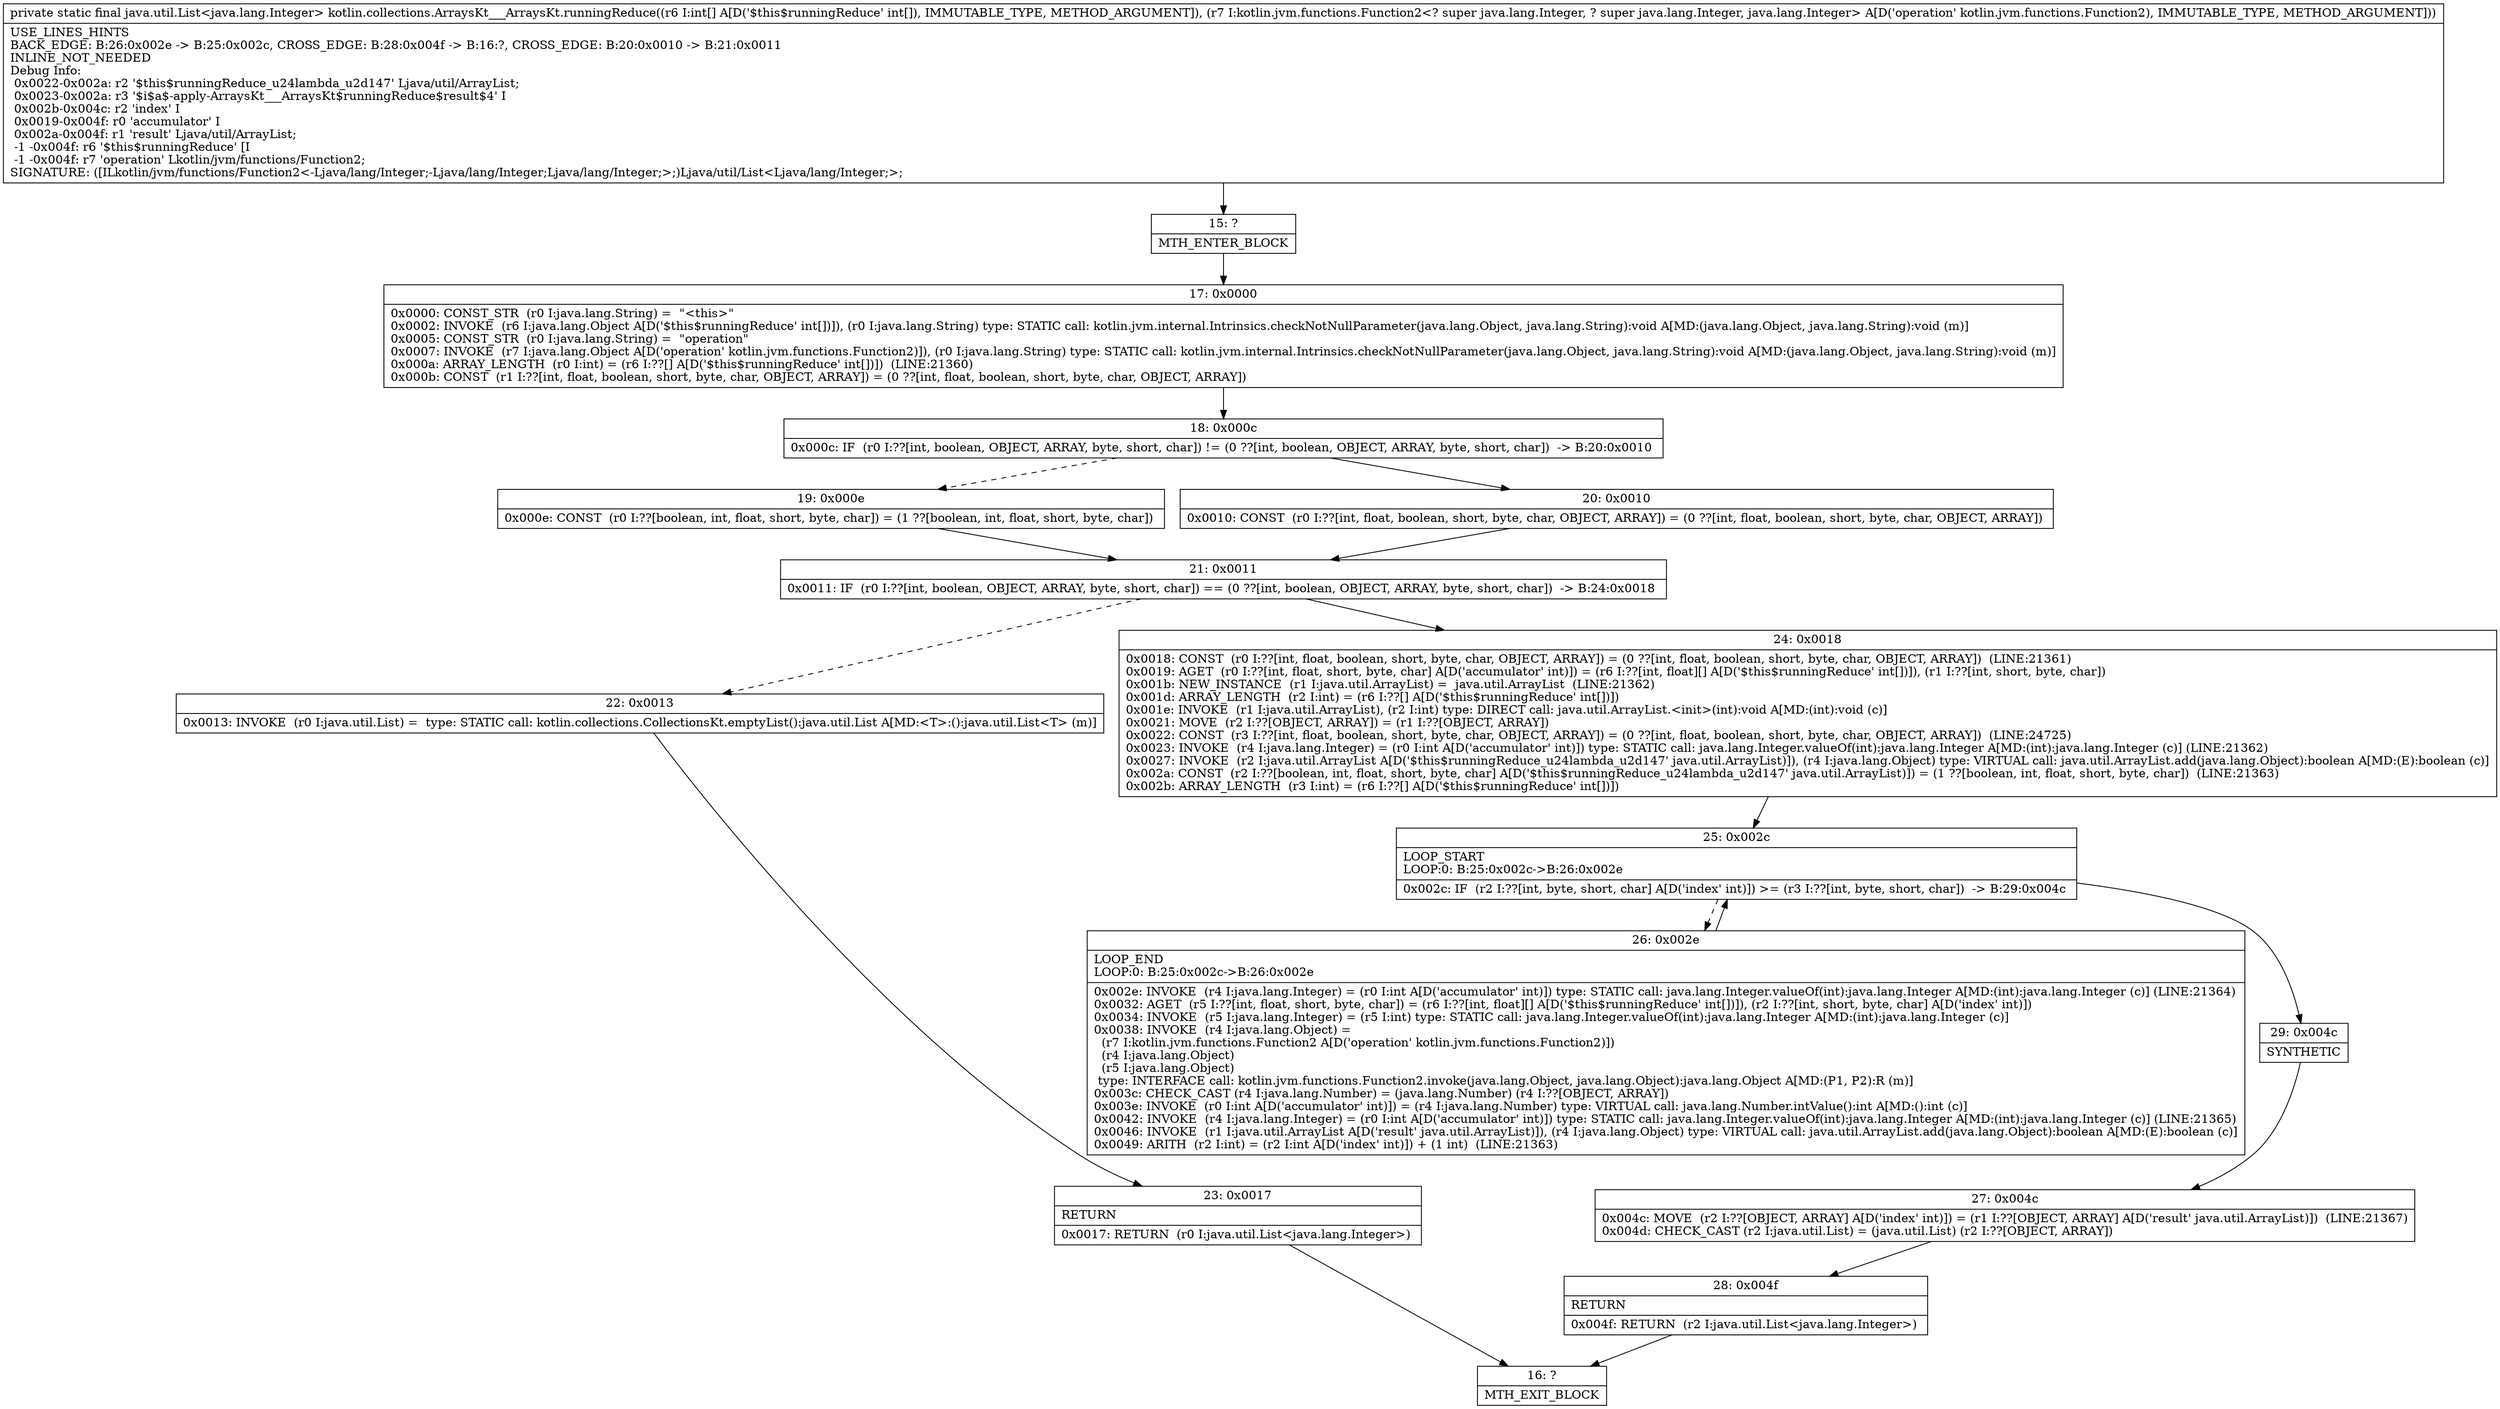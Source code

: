 digraph "CFG forkotlin.collections.ArraysKt___ArraysKt.runningReduce([ILkotlin\/jvm\/functions\/Function2;)Ljava\/util\/List;" {
Node_15 [shape=record,label="{15\:\ ?|MTH_ENTER_BLOCK\l}"];
Node_17 [shape=record,label="{17\:\ 0x0000|0x0000: CONST_STR  (r0 I:java.lang.String) =  \"\<this\>\" \l0x0002: INVOKE  (r6 I:java.lang.Object A[D('$this$runningReduce' int[])]), (r0 I:java.lang.String) type: STATIC call: kotlin.jvm.internal.Intrinsics.checkNotNullParameter(java.lang.Object, java.lang.String):void A[MD:(java.lang.Object, java.lang.String):void (m)]\l0x0005: CONST_STR  (r0 I:java.lang.String) =  \"operation\" \l0x0007: INVOKE  (r7 I:java.lang.Object A[D('operation' kotlin.jvm.functions.Function2)]), (r0 I:java.lang.String) type: STATIC call: kotlin.jvm.internal.Intrinsics.checkNotNullParameter(java.lang.Object, java.lang.String):void A[MD:(java.lang.Object, java.lang.String):void (m)]\l0x000a: ARRAY_LENGTH  (r0 I:int) = (r6 I:??[] A[D('$this$runningReduce' int[])])  (LINE:21360)\l0x000b: CONST  (r1 I:??[int, float, boolean, short, byte, char, OBJECT, ARRAY]) = (0 ??[int, float, boolean, short, byte, char, OBJECT, ARRAY]) \l}"];
Node_18 [shape=record,label="{18\:\ 0x000c|0x000c: IF  (r0 I:??[int, boolean, OBJECT, ARRAY, byte, short, char]) != (0 ??[int, boolean, OBJECT, ARRAY, byte, short, char])  \-\> B:20:0x0010 \l}"];
Node_19 [shape=record,label="{19\:\ 0x000e|0x000e: CONST  (r0 I:??[boolean, int, float, short, byte, char]) = (1 ??[boolean, int, float, short, byte, char]) \l}"];
Node_21 [shape=record,label="{21\:\ 0x0011|0x0011: IF  (r0 I:??[int, boolean, OBJECT, ARRAY, byte, short, char]) == (0 ??[int, boolean, OBJECT, ARRAY, byte, short, char])  \-\> B:24:0x0018 \l}"];
Node_22 [shape=record,label="{22\:\ 0x0013|0x0013: INVOKE  (r0 I:java.util.List) =  type: STATIC call: kotlin.collections.CollectionsKt.emptyList():java.util.List A[MD:\<T\>:():java.util.List\<T\> (m)]\l}"];
Node_23 [shape=record,label="{23\:\ 0x0017|RETURN\l|0x0017: RETURN  (r0 I:java.util.List\<java.lang.Integer\>) \l}"];
Node_16 [shape=record,label="{16\:\ ?|MTH_EXIT_BLOCK\l}"];
Node_24 [shape=record,label="{24\:\ 0x0018|0x0018: CONST  (r0 I:??[int, float, boolean, short, byte, char, OBJECT, ARRAY]) = (0 ??[int, float, boolean, short, byte, char, OBJECT, ARRAY])  (LINE:21361)\l0x0019: AGET  (r0 I:??[int, float, short, byte, char] A[D('accumulator' int)]) = (r6 I:??[int, float][] A[D('$this$runningReduce' int[])]), (r1 I:??[int, short, byte, char]) \l0x001b: NEW_INSTANCE  (r1 I:java.util.ArrayList) =  java.util.ArrayList  (LINE:21362)\l0x001d: ARRAY_LENGTH  (r2 I:int) = (r6 I:??[] A[D('$this$runningReduce' int[])]) \l0x001e: INVOKE  (r1 I:java.util.ArrayList), (r2 I:int) type: DIRECT call: java.util.ArrayList.\<init\>(int):void A[MD:(int):void (c)]\l0x0021: MOVE  (r2 I:??[OBJECT, ARRAY]) = (r1 I:??[OBJECT, ARRAY]) \l0x0022: CONST  (r3 I:??[int, float, boolean, short, byte, char, OBJECT, ARRAY]) = (0 ??[int, float, boolean, short, byte, char, OBJECT, ARRAY])  (LINE:24725)\l0x0023: INVOKE  (r4 I:java.lang.Integer) = (r0 I:int A[D('accumulator' int)]) type: STATIC call: java.lang.Integer.valueOf(int):java.lang.Integer A[MD:(int):java.lang.Integer (c)] (LINE:21362)\l0x0027: INVOKE  (r2 I:java.util.ArrayList A[D('$this$runningReduce_u24lambda_u2d147' java.util.ArrayList)]), (r4 I:java.lang.Object) type: VIRTUAL call: java.util.ArrayList.add(java.lang.Object):boolean A[MD:(E):boolean (c)]\l0x002a: CONST  (r2 I:??[boolean, int, float, short, byte, char] A[D('$this$runningReduce_u24lambda_u2d147' java.util.ArrayList)]) = (1 ??[boolean, int, float, short, byte, char])  (LINE:21363)\l0x002b: ARRAY_LENGTH  (r3 I:int) = (r6 I:??[] A[D('$this$runningReduce' int[])]) \l}"];
Node_25 [shape=record,label="{25\:\ 0x002c|LOOP_START\lLOOP:0: B:25:0x002c\-\>B:26:0x002e\l|0x002c: IF  (r2 I:??[int, byte, short, char] A[D('index' int)]) \>= (r3 I:??[int, byte, short, char])  \-\> B:29:0x004c \l}"];
Node_26 [shape=record,label="{26\:\ 0x002e|LOOP_END\lLOOP:0: B:25:0x002c\-\>B:26:0x002e\l|0x002e: INVOKE  (r4 I:java.lang.Integer) = (r0 I:int A[D('accumulator' int)]) type: STATIC call: java.lang.Integer.valueOf(int):java.lang.Integer A[MD:(int):java.lang.Integer (c)] (LINE:21364)\l0x0032: AGET  (r5 I:??[int, float, short, byte, char]) = (r6 I:??[int, float][] A[D('$this$runningReduce' int[])]), (r2 I:??[int, short, byte, char] A[D('index' int)]) \l0x0034: INVOKE  (r5 I:java.lang.Integer) = (r5 I:int) type: STATIC call: java.lang.Integer.valueOf(int):java.lang.Integer A[MD:(int):java.lang.Integer (c)]\l0x0038: INVOKE  (r4 I:java.lang.Object) = \l  (r7 I:kotlin.jvm.functions.Function2 A[D('operation' kotlin.jvm.functions.Function2)])\l  (r4 I:java.lang.Object)\l  (r5 I:java.lang.Object)\l type: INTERFACE call: kotlin.jvm.functions.Function2.invoke(java.lang.Object, java.lang.Object):java.lang.Object A[MD:(P1, P2):R (m)]\l0x003c: CHECK_CAST (r4 I:java.lang.Number) = (java.lang.Number) (r4 I:??[OBJECT, ARRAY]) \l0x003e: INVOKE  (r0 I:int A[D('accumulator' int)]) = (r4 I:java.lang.Number) type: VIRTUAL call: java.lang.Number.intValue():int A[MD:():int (c)]\l0x0042: INVOKE  (r4 I:java.lang.Integer) = (r0 I:int A[D('accumulator' int)]) type: STATIC call: java.lang.Integer.valueOf(int):java.lang.Integer A[MD:(int):java.lang.Integer (c)] (LINE:21365)\l0x0046: INVOKE  (r1 I:java.util.ArrayList A[D('result' java.util.ArrayList)]), (r4 I:java.lang.Object) type: VIRTUAL call: java.util.ArrayList.add(java.lang.Object):boolean A[MD:(E):boolean (c)]\l0x0049: ARITH  (r2 I:int) = (r2 I:int A[D('index' int)]) + (1 int)  (LINE:21363)\l}"];
Node_29 [shape=record,label="{29\:\ 0x004c|SYNTHETIC\l}"];
Node_27 [shape=record,label="{27\:\ 0x004c|0x004c: MOVE  (r2 I:??[OBJECT, ARRAY] A[D('index' int)]) = (r1 I:??[OBJECT, ARRAY] A[D('result' java.util.ArrayList)])  (LINE:21367)\l0x004d: CHECK_CAST (r2 I:java.util.List) = (java.util.List) (r2 I:??[OBJECT, ARRAY]) \l}"];
Node_28 [shape=record,label="{28\:\ 0x004f|RETURN\l|0x004f: RETURN  (r2 I:java.util.List\<java.lang.Integer\>) \l}"];
Node_20 [shape=record,label="{20\:\ 0x0010|0x0010: CONST  (r0 I:??[int, float, boolean, short, byte, char, OBJECT, ARRAY]) = (0 ??[int, float, boolean, short, byte, char, OBJECT, ARRAY]) \l}"];
MethodNode[shape=record,label="{private static final java.util.List\<java.lang.Integer\> kotlin.collections.ArraysKt___ArraysKt.runningReduce((r6 I:int[] A[D('$this$runningReduce' int[]), IMMUTABLE_TYPE, METHOD_ARGUMENT]), (r7 I:kotlin.jvm.functions.Function2\<? super java.lang.Integer, ? super java.lang.Integer, java.lang.Integer\> A[D('operation' kotlin.jvm.functions.Function2), IMMUTABLE_TYPE, METHOD_ARGUMENT]))  | USE_LINES_HINTS\lBACK_EDGE: B:26:0x002e \-\> B:25:0x002c, CROSS_EDGE: B:28:0x004f \-\> B:16:?, CROSS_EDGE: B:20:0x0010 \-\> B:21:0x0011\lINLINE_NOT_NEEDED\lDebug Info:\l  0x0022\-0x002a: r2 '$this$runningReduce_u24lambda_u2d147' Ljava\/util\/ArrayList;\l  0x0023\-0x002a: r3 '$i$a$\-apply\-ArraysKt___ArraysKt$runningReduce$result$4' I\l  0x002b\-0x004c: r2 'index' I\l  0x0019\-0x004f: r0 'accumulator' I\l  0x002a\-0x004f: r1 'result' Ljava\/util\/ArrayList;\l  \-1 \-0x004f: r6 '$this$runningReduce' [I\l  \-1 \-0x004f: r7 'operation' Lkotlin\/jvm\/functions\/Function2;\lSIGNATURE: ([ILkotlin\/jvm\/functions\/Function2\<\-Ljava\/lang\/Integer;\-Ljava\/lang\/Integer;Ljava\/lang\/Integer;\>;)Ljava\/util\/List\<Ljava\/lang\/Integer;\>;\l}"];
MethodNode -> Node_15;Node_15 -> Node_17;
Node_17 -> Node_18;
Node_18 -> Node_19[style=dashed];
Node_18 -> Node_20;
Node_19 -> Node_21;
Node_21 -> Node_22[style=dashed];
Node_21 -> Node_24;
Node_22 -> Node_23;
Node_23 -> Node_16;
Node_24 -> Node_25;
Node_25 -> Node_26[style=dashed];
Node_25 -> Node_29;
Node_26 -> Node_25;
Node_29 -> Node_27;
Node_27 -> Node_28;
Node_28 -> Node_16;
Node_20 -> Node_21;
}

